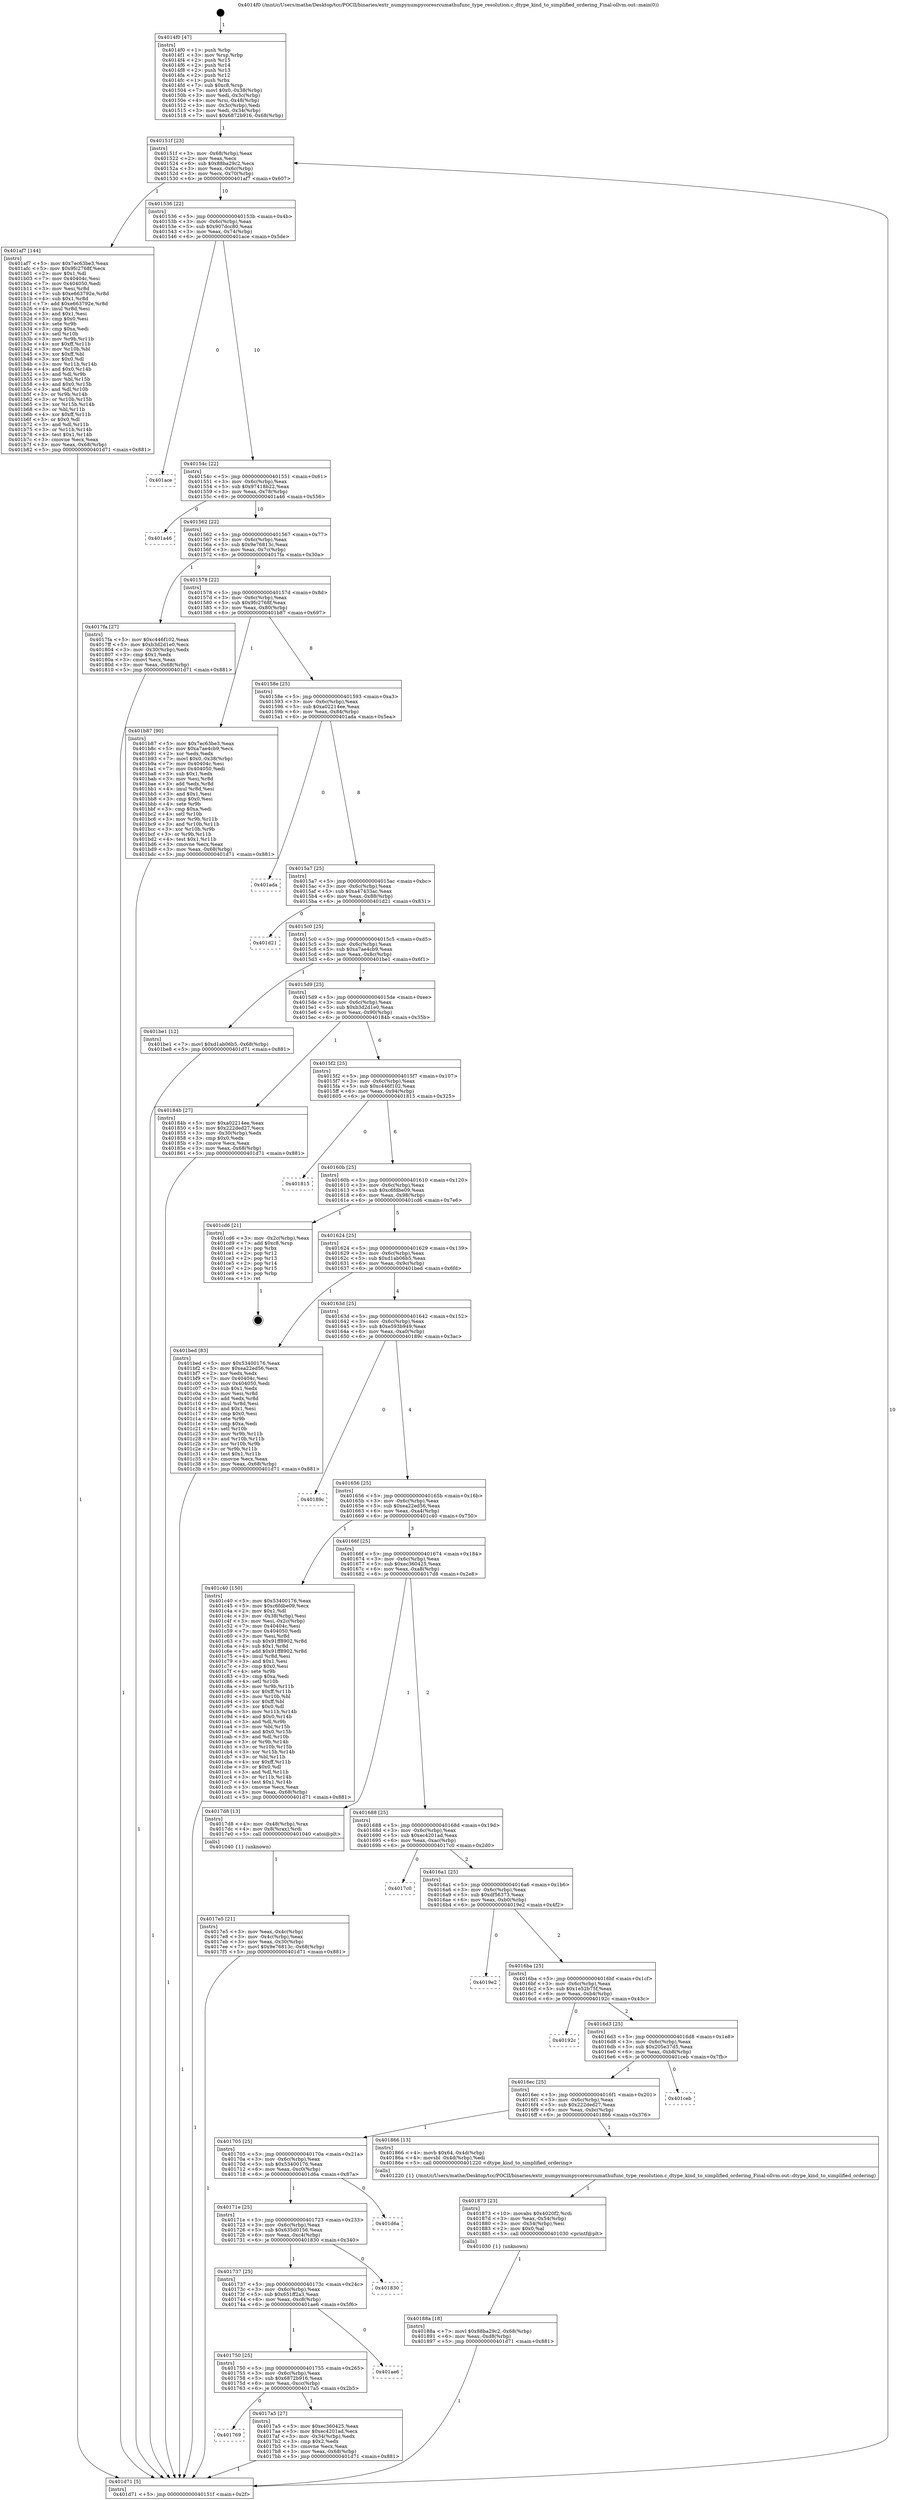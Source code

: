 digraph "0x4014f0" {
  label = "0x4014f0 (/mnt/c/Users/mathe/Desktop/tcc/POCII/binaries/extr_numpynumpycoresrcumathufunc_type_resolution.c_dtype_kind_to_simplified_ordering_Final-ollvm.out::main(0))"
  labelloc = "t"
  node[shape=record]

  Entry [label="",width=0.3,height=0.3,shape=circle,fillcolor=black,style=filled]
  "0x40151f" [label="{
     0x40151f [23]\l
     | [instrs]\l
     &nbsp;&nbsp;0x40151f \<+3\>: mov -0x68(%rbp),%eax\l
     &nbsp;&nbsp;0x401522 \<+2\>: mov %eax,%ecx\l
     &nbsp;&nbsp;0x401524 \<+6\>: sub $0x88ba29c2,%ecx\l
     &nbsp;&nbsp;0x40152a \<+3\>: mov %eax,-0x6c(%rbp)\l
     &nbsp;&nbsp;0x40152d \<+3\>: mov %ecx,-0x70(%rbp)\l
     &nbsp;&nbsp;0x401530 \<+6\>: je 0000000000401af7 \<main+0x607\>\l
  }"]
  "0x401af7" [label="{
     0x401af7 [144]\l
     | [instrs]\l
     &nbsp;&nbsp;0x401af7 \<+5\>: mov $0x7ec63be3,%eax\l
     &nbsp;&nbsp;0x401afc \<+5\>: mov $0x9fc2768f,%ecx\l
     &nbsp;&nbsp;0x401b01 \<+2\>: mov $0x1,%dl\l
     &nbsp;&nbsp;0x401b03 \<+7\>: mov 0x40404c,%esi\l
     &nbsp;&nbsp;0x401b0a \<+7\>: mov 0x404050,%edi\l
     &nbsp;&nbsp;0x401b11 \<+3\>: mov %esi,%r8d\l
     &nbsp;&nbsp;0x401b14 \<+7\>: sub $0xe663792e,%r8d\l
     &nbsp;&nbsp;0x401b1b \<+4\>: sub $0x1,%r8d\l
     &nbsp;&nbsp;0x401b1f \<+7\>: add $0xe663792e,%r8d\l
     &nbsp;&nbsp;0x401b26 \<+4\>: imul %r8d,%esi\l
     &nbsp;&nbsp;0x401b2a \<+3\>: and $0x1,%esi\l
     &nbsp;&nbsp;0x401b2d \<+3\>: cmp $0x0,%esi\l
     &nbsp;&nbsp;0x401b30 \<+4\>: sete %r9b\l
     &nbsp;&nbsp;0x401b34 \<+3\>: cmp $0xa,%edi\l
     &nbsp;&nbsp;0x401b37 \<+4\>: setl %r10b\l
     &nbsp;&nbsp;0x401b3b \<+3\>: mov %r9b,%r11b\l
     &nbsp;&nbsp;0x401b3e \<+4\>: xor $0xff,%r11b\l
     &nbsp;&nbsp;0x401b42 \<+3\>: mov %r10b,%bl\l
     &nbsp;&nbsp;0x401b45 \<+3\>: xor $0xff,%bl\l
     &nbsp;&nbsp;0x401b48 \<+3\>: xor $0x0,%dl\l
     &nbsp;&nbsp;0x401b4b \<+3\>: mov %r11b,%r14b\l
     &nbsp;&nbsp;0x401b4e \<+4\>: and $0x0,%r14b\l
     &nbsp;&nbsp;0x401b52 \<+3\>: and %dl,%r9b\l
     &nbsp;&nbsp;0x401b55 \<+3\>: mov %bl,%r15b\l
     &nbsp;&nbsp;0x401b58 \<+4\>: and $0x0,%r15b\l
     &nbsp;&nbsp;0x401b5c \<+3\>: and %dl,%r10b\l
     &nbsp;&nbsp;0x401b5f \<+3\>: or %r9b,%r14b\l
     &nbsp;&nbsp;0x401b62 \<+3\>: or %r10b,%r15b\l
     &nbsp;&nbsp;0x401b65 \<+3\>: xor %r15b,%r14b\l
     &nbsp;&nbsp;0x401b68 \<+3\>: or %bl,%r11b\l
     &nbsp;&nbsp;0x401b6b \<+4\>: xor $0xff,%r11b\l
     &nbsp;&nbsp;0x401b6f \<+3\>: or $0x0,%dl\l
     &nbsp;&nbsp;0x401b72 \<+3\>: and %dl,%r11b\l
     &nbsp;&nbsp;0x401b75 \<+3\>: or %r11b,%r14b\l
     &nbsp;&nbsp;0x401b78 \<+4\>: test $0x1,%r14b\l
     &nbsp;&nbsp;0x401b7c \<+3\>: cmovne %ecx,%eax\l
     &nbsp;&nbsp;0x401b7f \<+3\>: mov %eax,-0x68(%rbp)\l
     &nbsp;&nbsp;0x401b82 \<+5\>: jmp 0000000000401d71 \<main+0x881\>\l
  }"]
  "0x401536" [label="{
     0x401536 [22]\l
     | [instrs]\l
     &nbsp;&nbsp;0x401536 \<+5\>: jmp 000000000040153b \<main+0x4b\>\l
     &nbsp;&nbsp;0x40153b \<+3\>: mov -0x6c(%rbp),%eax\l
     &nbsp;&nbsp;0x40153e \<+5\>: sub $0x907dcc80,%eax\l
     &nbsp;&nbsp;0x401543 \<+3\>: mov %eax,-0x74(%rbp)\l
     &nbsp;&nbsp;0x401546 \<+6\>: je 0000000000401ace \<main+0x5de\>\l
  }"]
  Exit [label="",width=0.3,height=0.3,shape=circle,fillcolor=black,style=filled,peripheries=2]
  "0x401ace" [label="{
     0x401ace\l
  }", style=dashed]
  "0x40154c" [label="{
     0x40154c [22]\l
     | [instrs]\l
     &nbsp;&nbsp;0x40154c \<+5\>: jmp 0000000000401551 \<main+0x61\>\l
     &nbsp;&nbsp;0x401551 \<+3\>: mov -0x6c(%rbp),%eax\l
     &nbsp;&nbsp;0x401554 \<+5\>: sub $0x97418b22,%eax\l
     &nbsp;&nbsp;0x401559 \<+3\>: mov %eax,-0x78(%rbp)\l
     &nbsp;&nbsp;0x40155c \<+6\>: je 0000000000401a46 \<main+0x556\>\l
  }"]
  "0x40188a" [label="{
     0x40188a [18]\l
     | [instrs]\l
     &nbsp;&nbsp;0x40188a \<+7\>: movl $0x88ba29c2,-0x68(%rbp)\l
     &nbsp;&nbsp;0x401891 \<+6\>: mov %eax,-0xd8(%rbp)\l
     &nbsp;&nbsp;0x401897 \<+5\>: jmp 0000000000401d71 \<main+0x881\>\l
  }"]
  "0x401a46" [label="{
     0x401a46\l
  }", style=dashed]
  "0x401562" [label="{
     0x401562 [22]\l
     | [instrs]\l
     &nbsp;&nbsp;0x401562 \<+5\>: jmp 0000000000401567 \<main+0x77\>\l
     &nbsp;&nbsp;0x401567 \<+3\>: mov -0x6c(%rbp),%eax\l
     &nbsp;&nbsp;0x40156a \<+5\>: sub $0x9e76813c,%eax\l
     &nbsp;&nbsp;0x40156f \<+3\>: mov %eax,-0x7c(%rbp)\l
     &nbsp;&nbsp;0x401572 \<+6\>: je 00000000004017fa \<main+0x30a\>\l
  }"]
  "0x401873" [label="{
     0x401873 [23]\l
     | [instrs]\l
     &nbsp;&nbsp;0x401873 \<+10\>: movabs $0x4020f2,%rdi\l
     &nbsp;&nbsp;0x40187d \<+3\>: mov %eax,-0x54(%rbp)\l
     &nbsp;&nbsp;0x401880 \<+3\>: mov -0x54(%rbp),%esi\l
     &nbsp;&nbsp;0x401883 \<+2\>: mov $0x0,%al\l
     &nbsp;&nbsp;0x401885 \<+5\>: call 0000000000401030 \<printf@plt\>\l
     | [calls]\l
     &nbsp;&nbsp;0x401030 \{1\} (unknown)\l
  }"]
  "0x4017fa" [label="{
     0x4017fa [27]\l
     | [instrs]\l
     &nbsp;&nbsp;0x4017fa \<+5\>: mov $0xc446f102,%eax\l
     &nbsp;&nbsp;0x4017ff \<+5\>: mov $0xb3d2d1e0,%ecx\l
     &nbsp;&nbsp;0x401804 \<+3\>: mov -0x30(%rbp),%edx\l
     &nbsp;&nbsp;0x401807 \<+3\>: cmp $0x1,%edx\l
     &nbsp;&nbsp;0x40180a \<+3\>: cmovl %ecx,%eax\l
     &nbsp;&nbsp;0x40180d \<+3\>: mov %eax,-0x68(%rbp)\l
     &nbsp;&nbsp;0x401810 \<+5\>: jmp 0000000000401d71 \<main+0x881\>\l
  }"]
  "0x401578" [label="{
     0x401578 [22]\l
     | [instrs]\l
     &nbsp;&nbsp;0x401578 \<+5\>: jmp 000000000040157d \<main+0x8d\>\l
     &nbsp;&nbsp;0x40157d \<+3\>: mov -0x6c(%rbp),%eax\l
     &nbsp;&nbsp;0x401580 \<+5\>: sub $0x9fc2768f,%eax\l
     &nbsp;&nbsp;0x401585 \<+3\>: mov %eax,-0x80(%rbp)\l
     &nbsp;&nbsp;0x401588 \<+6\>: je 0000000000401b87 \<main+0x697\>\l
  }"]
  "0x4017e5" [label="{
     0x4017e5 [21]\l
     | [instrs]\l
     &nbsp;&nbsp;0x4017e5 \<+3\>: mov %eax,-0x4c(%rbp)\l
     &nbsp;&nbsp;0x4017e8 \<+3\>: mov -0x4c(%rbp),%eax\l
     &nbsp;&nbsp;0x4017eb \<+3\>: mov %eax,-0x30(%rbp)\l
     &nbsp;&nbsp;0x4017ee \<+7\>: movl $0x9e76813c,-0x68(%rbp)\l
     &nbsp;&nbsp;0x4017f5 \<+5\>: jmp 0000000000401d71 \<main+0x881\>\l
  }"]
  "0x401b87" [label="{
     0x401b87 [90]\l
     | [instrs]\l
     &nbsp;&nbsp;0x401b87 \<+5\>: mov $0x7ec63be3,%eax\l
     &nbsp;&nbsp;0x401b8c \<+5\>: mov $0xa7ae4cb9,%ecx\l
     &nbsp;&nbsp;0x401b91 \<+2\>: xor %edx,%edx\l
     &nbsp;&nbsp;0x401b93 \<+7\>: movl $0x0,-0x38(%rbp)\l
     &nbsp;&nbsp;0x401b9a \<+7\>: mov 0x40404c,%esi\l
     &nbsp;&nbsp;0x401ba1 \<+7\>: mov 0x404050,%edi\l
     &nbsp;&nbsp;0x401ba8 \<+3\>: sub $0x1,%edx\l
     &nbsp;&nbsp;0x401bab \<+3\>: mov %esi,%r8d\l
     &nbsp;&nbsp;0x401bae \<+3\>: add %edx,%r8d\l
     &nbsp;&nbsp;0x401bb1 \<+4\>: imul %r8d,%esi\l
     &nbsp;&nbsp;0x401bb5 \<+3\>: and $0x1,%esi\l
     &nbsp;&nbsp;0x401bb8 \<+3\>: cmp $0x0,%esi\l
     &nbsp;&nbsp;0x401bbb \<+4\>: sete %r9b\l
     &nbsp;&nbsp;0x401bbf \<+3\>: cmp $0xa,%edi\l
     &nbsp;&nbsp;0x401bc2 \<+4\>: setl %r10b\l
     &nbsp;&nbsp;0x401bc6 \<+3\>: mov %r9b,%r11b\l
     &nbsp;&nbsp;0x401bc9 \<+3\>: and %r10b,%r11b\l
     &nbsp;&nbsp;0x401bcc \<+3\>: xor %r10b,%r9b\l
     &nbsp;&nbsp;0x401bcf \<+3\>: or %r9b,%r11b\l
     &nbsp;&nbsp;0x401bd2 \<+4\>: test $0x1,%r11b\l
     &nbsp;&nbsp;0x401bd6 \<+3\>: cmovne %ecx,%eax\l
     &nbsp;&nbsp;0x401bd9 \<+3\>: mov %eax,-0x68(%rbp)\l
     &nbsp;&nbsp;0x401bdc \<+5\>: jmp 0000000000401d71 \<main+0x881\>\l
  }"]
  "0x40158e" [label="{
     0x40158e [25]\l
     | [instrs]\l
     &nbsp;&nbsp;0x40158e \<+5\>: jmp 0000000000401593 \<main+0xa3\>\l
     &nbsp;&nbsp;0x401593 \<+3\>: mov -0x6c(%rbp),%eax\l
     &nbsp;&nbsp;0x401596 \<+5\>: sub $0xa02214ee,%eax\l
     &nbsp;&nbsp;0x40159b \<+6\>: mov %eax,-0x84(%rbp)\l
     &nbsp;&nbsp;0x4015a1 \<+6\>: je 0000000000401ada \<main+0x5ea\>\l
  }"]
  "0x4014f0" [label="{
     0x4014f0 [47]\l
     | [instrs]\l
     &nbsp;&nbsp;0x4014f0 \<+1\>: push %rbp\l
     &nbsp;&nbsp;0x4014f1 \<+3\>: mov %rsp,%rbp\l
     &nbsp;&nbsp;0x4014f4 \<+2\>: push %r15\l
     &nbsp;&nbsp;0x4014f6 \<+2\>: push %r14\l
     &nbsp;&nbsp;0x4014f8 \<+2\>: push %r13\l
     &nbsp;&nbsp;0x4014fa \<+2\>: push %r12\l
     &nbsp;&nbsp;0x4014fc \<+1\>: push %rbx\l
     &nbsp;&nbsp;0x4014fd \<+7\>: sub $0xc8,%rsp\l
     &nbsp;&nbsp;0x401504 \<+7\>: movl $0x0,-0x38(%rbp)\l
     &nbsp;&nbsp;0x40150b \<+3\>: mov %edi,-0x3c(%rbp)\l
     &nbsp;&nbsp;0x40150e \<+4\>: mov %rsi,-0x48(%rbp)\l
     &nbsp;&nbsp;0x401512 \<+3\>: mov -0x3c(%rbp),%edi\l
     &nbsp;&nbsp;0x401515 \<+3\>: mov %edi,-0x34(%rbp)\l
     &nbsp;&nbsp;0x401518 \<+7\>: movl $0x6872b916,-0x68(%rbp)\l
  }"]
  "0x401ada" [label="{
     0x401ada\l
  }", style=dashed]
  "0x4015a7" [label="{
     0x4015a7 [25]\l
     | [instrs]\l
     &nbsp;&nbsp;0x4015a7 \<+5\>: jmp 00000000004015ac \<main+0xbc\>\l
     &nbsp;&nbsp;0x4015ac \<+3\>: mov -0x6c(%rbp),%eax\l
     &nbsp;&nbsp;0x4015af \<+5\>: sub $0xa47433ac,%eax\l
     &nbsp;&nbsp;0x4015b4 \<+6\>: mov %eax,-0x88(%rbp)\l
     &nbsp;&nbsp;0x4015ba \<+6\>: je 0000000000401d21 \<main+0x831\>\l
  }"]
  "0x401d71" [label="{
     0x401d71 [5]\l
     | [instrs]\l
     &nbsp;&nbsp;0x401d71 \<+5\>: jmp 000000000040151f \<main+0x2f\>\l
  }"]
  "0x401d21" [label="{
     0x401d21\l
  }", style=dashed]
  "0x4015c0" [label="{
     0x4015c0 [25]\l
     | [instrs]\l
     &nbsp;&nbsp;0x4015c0 \<+5\>: jmp 00000000004015c5 \<main+0xd5\>\l
     &nbsp;&nbsp;0x4015c5 \<+3\>: mov -0x6c(%rbp),%eax\l
     &nbsp;&nbsp;0x4015c8 \<+5\>: sub $0xa7ae4cb9,%eax\l
     &nbsp;&nbsp;0x4015cd \<+6\>: mov %eax,-0x8c(%rbp)\l
     &nbsp;&nbsp;0x4015d3 \<+6\>: je 0000000000401be1 \<main+0x6f1\>\l
  }"]
  "0x401769" [label="{
     0x401769\l
  }", style=dashed]
  "0x401be1" [label="{
     0x401be1 [12]\l
     | [instrs]\l
     &nbsp;&nbsp;0x401be1 \<+7\>: movl $0xd1ab06b5,-0x68(%rbp)\l
     &nbsp;&nbsp;0x401be8 \<+5\>: jmp 0000000000401d71 \<main+0x881\>\l
  }"]
  "0x4015d9" [label="{
     0x4015d9 [25]\l
     | [instrs]\l
     &nbsp;&nbsp;0x4015d9 \<+5\>: jmp 00000000004015de \<main+0xee\>\l
     &nbsp;&nbsp;0x4015de \<+3\>: mov -0x6c(%rbp),%eax\l
     &nbsp;&nbsp;0x4015e1 \<+5\>: sub $0xb3d2d1e0,%eax\l
     &nbsp;&nbsp;0x4015e6 \<+6\>: mov %eax,-0x90(%rbp)\l
     &nbsp;&nbsp;0x4015ec \<+6\>: je 000000000040184b \<main+0x35b\>\l
  }"]
  "0x4017a5" [label="{
     0x4017a5 [27]\l
     | [instrs]\l
     &nbsp;&nbsp;0x4017a5 \<+5\>: mov $0xec360425,%eax\l
     &nbsp;&nbsp;0x4017aa \<+5\>: mov $0xec4201ad,%ecx\l
     &nbsp;&nbsp;0x4017af \<+3\>: mov -0x34(%rbp),%edx\l
     &nbsp;&nbsp;0x4017b2 \<+3\>: cmp $0x2,%edx\l
     &nbsp;&nbsp;0x4017b5 \<+3\>: cmovne %ecx,%eax\l
     &nbsp;&nbsp;0x4017b8 \<+3\>: mov %eax,-0x68(%rbp)\l
     &nbsp;&nbsp;0x4017bb \<+5\>: jmp 0000000000401d71 \<main+0x881\>\l
  }"]
  "0x40184b" [label="{
     0x40184b [27]\l
     | [instrs]\l
     &nbsp;&nbsp;0x40184b \<+5\>: mov $0xa02214ee,%eax\l
     &nbsp;&nbsp;0x401850 \<+5\>: mov $0x222ded27,%ecx\l
     &nbsp;&nbsp;0x401855 \<+3\>: mov -0x30(%rbp),%edx\l
     &nbsp;&nbsp;0x401858 \<+3\>: cmp $0x0,%edx\l
     &nbsp;&nbsp;0x40185b \<+3\>: cmove %ecx,%eax\l
     &nbsp;&nbsp;0x40185e \<+3\>: mov %eax,-0x68(%rbp)\l
     &nbsp;&nbsp;0x401861 \<+5\>: jmp 0000000000401d71 \<main+0x881\>\l
  }"]
  "0x4015f2" [label="{
     0x4015f2 [25]\l
     | [instrs]\l
     &nbsp;&nbsp;0x4015f2 \<+5\>: jmp 00000000004015f7 \<main+0x107\>\l
     &nbsp;&nbsp;0x4015f7 \<+3\>: mov -0x6c(%rbp),%eax\l
     &nbsp;&nbsp;0x4015fa \<+5\>: sub $0xc446f102,%eax\l
     &nbsp;&nbsp;0x4015ff \<+6\>: mov %eax,-0x94(%rbp)\l
     &nbsp;&nbsp;0x401605 \<+6\>: je 0000000000401815 \<main+0x325\>\l
  }"]
  "0x401750" [label="{
     0x401750 [25]\l
     | [instrs]\l
     &nbsp;&nbsp;0x401750 \<+5\>: jmp 0000000000401755 \<main+0x265\>\l
     &nbsp;&nbsp;0x401755 \<+3\>: mov -0x6c(%rbp),%eax\l
     &nbsp;&nbsp;0x401758 \<+5\>: sub $0x6872b916,%eax\l
     &nbsp;&nbsp;0x40175d \<+6\>: mov %eax,-0xcc(%rbp)\l
     &nbsp;&nbsp;0x401763 \<+6\>: je 00000000004017a5 \<main+0x2b5\>\l
  }"]
  "0x401815" [label="{
     0x401815\l
  }", style=dashed]
  "0x40160b" [label="{
     0x40160b [25]\l
     | [instrs]\l
     &nbsp;&nbsp;0x40160b \<+5\>: jmp 0000000000401610 \<main+0x120\>\l
     &nbsp;&nbsp;0x401610 \<+3\>: mov -0x6c(%rbp),%eax\l
     &nbsp;&nbsp;0x401613 \<+5\>: sub $0xc6fdbe09,%eax\l
     &nbsp;&nbsp;0x401618 \<+6\>: mov %eax,-0x98(%rbp)\l
     &nbsp;&nbsp;0x40161e \<+6\>: je 0000000000401cd6 \<main+0x7e6\>\l
  }"]
  "0x401ae6" [label="{
     0x401ae6\l
  }", style=dashed]
  "0x401cd6" [label="{
     0x401cd6 [21]\l
     | [instrs]\l
     &nbsp;&nbsp;0x401cd6 \<+3\>: mov -0x2c(%rbp),%eax\l
     &nbsp;&nbsp;0x401cd9 \<+7\>: add $0xc8,%rsp\l
     &nbsp;&nbsp;0x401ce0 \<+1\>: pop %rbx\l
     &nbsp;&nbsp;0x401ce1 \<+2\>: pop %r12\l
     &nbsp;&nbsp;0x401ce3 \<+2\>: pop %r13\l
     &nbsp;&nbsp;0x401ce5 \<+2\>: pop %r14\l
     &nbsp;&nbsp;0x401ce7 \<+2\>: pop %r15\l
     &nbsp;&nbsp;0x401ce9 \<+1\>: pop %rbp\l
     &nbsp;&nbsp;0x401cea \<+1\>: ret\l
  }"]
  "0x401624" [label="{
     0x401624 [25]\l
     | [instrs]\l
     &nbsp;&nbsp;0x401624 \<+5\>: jmp 0000000000401629 \<main+0x139\>\l
     &nbsp;&nbsp;0x401629 \<+3\>: mov -0x6c(%rbp),%eax\l
     &nbsp;&nbsp;0x40162c \<+5\>: sub $0xd1ab06b5,%eax\l
     &nbsp;&nbsp;0x401631 \<+6\>: mov %eax,-0x9c(%rbp)\l
     &nbsp;&nbsp;0x401637 \<+6\>: je 0000000000401bed \<main+0x6fd\>\l
  }"]
  "0x401737" [label="{
     0x401737 [25]\l
     | [instrs]\l
     &nbsp;&nbsp;0x401737 \<+5\>: jmp 000000000040173c \<main+0x24c\>\l
     &nbsp;&nbsp;0x40173c \<+3\>: mov -0x6c(%rbp),%eax\l
     &nbsp;&nbsp;0x40173f \<+5\>: sub $0x651ff2a3,%eax\l
     &nbsp;&nbsp;0x401744 \<+6\>: mov %eax,-0xc8(%rbp)\l
     &nbsp;&nbsp;0x40174a \<+6\>: je 0000000000401ae6 \<main+0x5f6\>\l
  }"]
  "0x401bed" [label="{
     0x401bed [83]\l
     | [instrs]\l
     &nbsp;&nbsp;0x401bed \<+5\>: mov $0x53400176,%eax\l
     &nbsp;&nbsp;0x401bf2 \<+5\>: mov $0xea22ed56,%ecx\l
     &nbsp;&nbsp;0x401bf7 \<+2\>: xor %edx,%edx\l
     &nbsp;&nbsp;0x401bf9 \<+7\>: mov 0x40404c,%esi\l
     &nbsp;&nbsp;0x401c00 \<+7\>: mov 0x404050,%edi\l
     &nbsp;&nbsp;0x401c07 \<+3\>: sub $0x1,%edx\l
     &nbsp;&nbsp;0x401c0a \<+3\>: mov %esi,%r8d\l
     &nbsp;&nbsp;0x401c0d \<+3\>: add %edx,%r8d\l
     &nbsp;&nbsp;0x401c10 \<+4\>: imul %r8d,%esi\l
     &nbsp;&nbsp;0x401c14 \<+3\>: and $0x1,%esi\l
     &nbsp;&nbsp;0x401c17 \<+3\>: cmp $0x0,%esi\l
     &nbsp;&nbsp;0x401c1a \<+4\>: sete %r9b\l
     &nbsp;&nbsp;0x401c1e \<+3\>: cmp $0xa,%edi\l
     &nbsp;&nbsp;0x401c21 \<+4\>: setl %r10b\l
     &nbsp;&nbsp;0x401c25 \<+3\>: mov %r9b,%r11b\l
     &nbsp;&nbsp;0x401c28 \<+3\>: and %r10b,%r11b\l
     &nbsp;&nbsp;0x401c2b \<+3\>: xor %r10b,%r9b\l
     &nbsp;&nbsp;0x401c2e \<+3\>: or %r9b,%r11b\l
     &nbsp;&nbsp;0x401c31 \<+4\>: test $0x1,%r11b\l
     &nbsp;&nbsp;0x401c35 \<+3\>: cmovne %ecx,%eax\l
     &nbsp;&nbsp;0x401c38 \<+3\>: mov %eax,-0x68(%rbp)\l
     &nbsp;&nbsp;0x401c3b \<+5\>: jmp 0000000000401d71 \<main+0x881\>\l
  }"]
  "0x40163d" [label="{
     0x40163d [25]\l
     | [instrs]\l
     &nbsp;&nbsp;0x40163d \<+5\>: jmp 0000000000401642 \<main+0x152\>\l
     &nbsp;&nbsp;0x401642 \<+3\>: mov -0x6c(%rbp),%eax\l
     &nbsp;&nbsp;0x401645 \<+5\>: sub $0xe593b949,%eax\l
     &nbsp;&nbsp;0x40164a \<+6\>: mov %eax,-0xa0(%rbp)\l
     &nbsp;&nbsp;0x401650 \<+6\>: je 000000000040189c \<main+0x3ac\>\l
  }"]
  "0x401830" [label="{
     0x401830\l
  }", style=dashed]
  "0x40189c" [label="{
     0x40189c\l
  }", style=dashed]
  "0x401656" [label="{
     0x401656 [25]\l
     | [instrs]\l
     &nbsp;&nbsp;0x401656 \<+5\>: jmp 000000000040165b \<main+0x16b\>\l
     &nbsp;&nbsp;0x40165b \<+3\>: mov -0x6c(%rbp),%eax\l
     &nbsp;&nbsp;0x40165e \<+5\>: sub $0xea22ed56,%eax\l
     &nbsp;&nbsp;0x401663 \<+6\>: mov %eax,-0xa4(%rbp)\l
     &nbsp;&nbsp;0x401669 \<+6\>: je 0000000000401c40 \<main+0x750\>\l
  }"]
  "0x40171e" [label="{
     0x40171e [25]\l
     | [instrs]\l
     &nbsp;&nbsp;0x40171e \<+5\>: jmp 0000000000401723 \<main+0x233\>\l
     &nbsp;&nbsp;0x401723 \<+3\>: mov -0x6c(%rbp),%eax\l
     &nbsp;&nbsp;0x401726 \<+5\>: sub $0x635d0156,%eax\l
     &nbsp;&nbsp;0x40172b \<+6\>: mov %eax,-0xc4(%rbp)\l
     &nbsp;&nbsp;0x401731 \<+6\>: je 0000000000401830 \<main+0x340\>\l
  }"]
  "0x401c40" [label="{
     0x401c40 [150]\l
     | [instrs]\l
     &nbsp;&nbsp;0x401c40 \<+5\>: mov $0x53400176,%eax\l
     &nbsp;&nbsp;0x401c45 \<+5\>: mov $0xc6fdbe09,%ecx\l
     &nbsp;&nbsp;0x401c4a \<+2\>: mov $0x1,%dl\l
     &nbsp;&nbsp;0x401c4c \<+3\>: mov -0x38(%rbp),%esi\l
     &nbsp;&nbsp;0x401c4f \<+3\>: mov %esi,-0x2c(%rbp)\l
     &nbsp;&nbsp;0x401c52 \<+7\>: mov 0x40404c,%esi\l
     &nbsp;&nbsp;0x401c59 \<+7\>: mov 0x404050,%edi\l
     &nbsp;&nbsp;0x401c60 \<+3\>: mov %esi,%r8d\l
     &nbsp;&nbsp;0x401c63 \<+7\>: sub $0x91ff8902,%r8d\l
     &nbsp;&nbsp;0x401c6a \<+4\>: sub $0x1,%r8d\l
     &nbsp;&nbsp;0x401c6e \<+7\>: add $0x91ff8902,%r8d\l
     &nbsp;&nbsp;0x401c75 \<+4\>: imul %r8d,%esi\l
     &nbsp;&nbsp;0x401c79 \<+3\>: and $0x1,%esi\l
     &nbsp;&nbsp;0x401c7c \<+3\>: cmp $0x0,%esi\l
     &nbsp;&nbsp;0x401c7f \<+4\>: sete %r9b\l
     &nbsp;&nbsp;0x401c83 \<+3\>: cmp $0xa,%edi\l
     &nbsp;&nbsp;0x401c86 \<+4\>: setl %r10b\l
     &nbsp;&nbsp;0x401c8a \<+3\>: mov %r9b,%r11b\l
     &nbsp;&nbsp;0x401c8d \<+4\>: xor $0xff,%r11b\l
     &nbsp;&nbsp;0x401c91 \<+3\>: mov %r10b,%bl\l
     &nbsp;&nbsp;0x401c94 \<+3\>: xor $0xff,%bl\l
     &nbsp;&nbsp;0x401c97 \<+3\>: xor $0x0,%dl\l
     &nbsp;&nbsp;0x401c9a \<+3\>: mov %r11b,%r14b\l
     &nbsp;&nbsp;0x401c9d \<+4\>: and $0x0,%r14b\l
     &nbsp;&nbsp;0x401ca1 \<+3\>: and %dl,%r9b\l
     &nbsp;&nbsp;0x401ca4 \<+3\>: mov %bl,%r15b\l
     &nbsp;&nbsp;0x401ca7 \<+4\>: and $0x0,%r15b\l
     &nbsp;&nbsp;0x401cab \<+3\>: and %dl,%r10b\l
     &nbsp;&nbsp;0x401cae \<+3\>: or %r9b,%r14b\l
     &nbsp;&nbsp;0x401cb1 \<+3\>: or %r10b,%r15b\l
     &nbsp;&nbsp;0x401cb4 \<+3\>: xor %r15b,%r14b\l
     &nbsp;&nbsp;0x401cb7 \<+3\>: or %bl,%r11b\l
     &nbsp;&nbsp;0x401cba \<+4\>: xor $0xff,%r11b\l
     &nbsp;&nbsp;0x401cbe \<+3\>: or $0x0,%dl\l
     &nbsp;&nbsp;0x401cc1 \<+3\>: and %dl,%r11b\l
     &nbsp;&nbsp;0x401cc4 \<+3\>: or %r11b,%r14b\l
     &nbsp;&nbsp;0x401cc7 \<+4\>: test $0x1,%r14b\l
     &nbsp;&nbsp;0x401ccb \<+3\>: cmovne %ecx,%eax\l
     &nbsp;&nbsp;0x401cce \<+3\>: mov %eax,-0x68(%rbp)\l
     &nbsp;&nbsp;0x401cd1 \<+5\>: jmp 0000000000401d71 \<main+0x881\>\l
  }"]
  "0x40166f" [label="{
     0x40166f [25]\l
     | [instrs]\l
     &nbsp;&nbsp;0x40166f \<+5\>: jmp 0000000000401674 \<main+0x184\>\l
     &nbsp;&nbsp;0x401674 \<+3\>: mov -0x6c(%rbp),%eax\l
     &nbsp;&nbsp;0x401677 \<+5\>: sub $0xec360425,%eax\l
     &nbsp;&nbsp;0x40167c \<+6\>: mov %eax,-0xa8(%rbp)\l
     &nbsp;&nbsp;0x401682 \<+6\>: je 00000000004017d8 \<main+0x2e8\>\l
  }"]
  "0x401d6a" [label="{
     0x401d6a\l
  }", style=dashed]
  "0x4017d8" [label="{
     0x4017d8 [13]\l
     | [instrs]\l
     &nbsp;&nbsp;0x4017d8 \<+4\>: mov -0x48(%rbp),%rax\l
     &nbsp;&nbsp;0x4017dc \<+4\>: mov 0x8(%rax),%rdi\l
     &nbsp;&nbsp;0x4017e0 \<+5\>: call 0000000000401040 \<atoi@plt\>\l
     | [calls]\l
     &nbsp;&nbsp;0x401040 \{1\} (unknown)\l
  }"]
  "0x401688" [label="{
     0x401688 [25]\l
     | [instrs]\l
     &nbsp;&nbsp;0x401688 \<+5\>: jmp 000000000040168d \<main+0x19d\>\l
     &nbsp;&nbsp;0x40168d \<+3\>: mov -0x6c(%rbp),%eax\l
     &nbsp;&nbsp;0x401690 \<+5\>: sub $0xec4201ad,%eax\l
     &nbsp;&nbsp;0x401695 \<+6\>: mov %eax,-0xac(%rbp)\l
     &nbsp;&nbsp;0x40169b \<+6\>: je 00000000004017c0 \<main+0x2d0\>\l
  }"]
  "0x401705" [label="{
     0x401705 [25]\l
     | [instrs]\l
     &nbsp;&nbsp;0x401705 \<+5\>: jmp 000000000040170a \<main+0x21a\>\l
     &nbsp;&nbsp;0x40170a \<+3\>: mov -0x6c(%rbp),%eax\l
     &nbsp;&nbsp;0x40170d \<+5\>: sub $0x53400176,%eax\l
     &nbsp;&nbsp;0x401712 \<+6\>: mov %eax,-0xc0(%rbp)\l
     &nbsp;&nbsp;0x401718 \<+6\>: je 0000000000401d6a \<main+0x87a\>\l
  }"]
  "0x4017c0" [label="{
     0x4017c0\l
  }", style=dashed]
  "0x4016a1" [label="{
     0x4016a1 [25]\l
     | [instrs]\l
     &nbsp;&nbsp;0x4016a1 \<+5\>: jmp 00000000004016a6 \<main+0x1b6\>\l
     &nbsp;&nbsp;0x4016a6 \<+3\>: mov -0x6c(%rbp),%eax\l
     &nbsp;&nbsp;0x4016a9 \<+5\>: sub $0xdf56373,%eax\l
     &nbsp;&nbsp;0x4016ae \<+6\>: mov %eax,-0xb0(%rbp)\l
     &nbsp;&nbsp;0x4016b4 \<+6\>: je 00000000004019e2 \<main+0x4f2\>\l
  }"]
  "0x401866" [label="{
     0x401866 [13]\l
     | [instrs]\l
     &nbsp;&nbsp;0x401866 \<+4\>: movb $0x64,-0x4d(%rbp)\l
     &nbsp;&nbsp;0x40186a \<+4\>: movsbl -0x4d(%rbp),%edi\l
     &nbsp;&nbsp;0x40186e \<+5\>: call 0000000000401220 \<dtype_kind_to_simplified_ordering\>\l
     | [calls]\l
     &nbsp;&nbsp;0x401220 \{1\} (/mnt/c/Users/mathe/Desktop/tcc/POCII/binaries/extr_numpynumpycoresrcumathufunc_type_resolution.c_dtype_kind_to_simplified_ordering_Final-ollvm.out::dtype_kind_to_simplified_ordering)\l
  }"]
  "0x4019e2" [label="{
     0x4019e2\l
  }", style=dashed]
  "0x4016ba" [label="{
     0x4016ba [25]\l
     | [instrs]\l
     &nbsp;&nbsp;0x4016ba \<+5\>: jmp 00000000004016bf \<main+0x1cf\>\l
     &nbsp;&nbsp;0x4016bf \<+3\>: mov -0x6c(%rbp),%eax\l
     &nbsp;&nbsp;0x4016c2 \<+5\>: sub $0x1e52b75f,%eax\l
     &nbsp;&nbsp;0x4016c7 \<+6\>: mov %eax,-0xb4(%rbp)\l
     &nbsp;&nbsp;0x4016cd \<+6\>: je 000000000040192c \<main+0x43c\>\l
  }"]
  "0x4016ec" [label="{
     0x4016ec [25]\l
     | [instrs]\l
     &nbsp;&nbsp;0x4016ec \<+5\>: jmp 00000000004016f1 \<main+0x201\>\l
     &nbsp;&nbsp;0x4016f1 \<+3\>: mov -0x6c(%rbp),%eax\l
     &nbsp;&nbsp;0x4016f4 \<+5\>: sub $0x222ded27,%eax\l
     &nbsp;&nbsp;0x4016f9 \<+6\>: mov %eax,-0xbc(%rbp)\l
     &nbsp;&nbsp;0x4016ff \<+6\>: je 0000000000401866 \<main+0x376\>\l
  }"]
  "0x40192c" [label="{
     0x40192c\l
  }", style=dashed]
  "0x4016d3" [label="{
     0x4016d3 [25]\l
     | [instrs]\l
     &nbsp;&nbsp;0x4016d3 \<+5\>: jmp 00000000004016d8 \<main+0x1e8\>\l
     &nbsp;&nbsp;0x4016d8 \<+3\>: mov -0x6c(%rbp),%eax\l
     &nbsp;&nbsp;0x4016db \<+5\>: sub $0x205e37d5,%eax\l
     &nbsp;&nbsp;0x4016e0 \<+6\>: mov %eax,-0xb8(%rbp)\l
     &nbsp;&nbsp;0x4016e6 \<+6\>: je 0000000000401ceb \<main+0x7fb\>\l
  }"]
  "0x401ceb" [label="{
     0x401ceb\l
  }", style=dashed]
  Entry -> "0x4014f0" [label=" 1"]
  "0x40151f" -> "0x401af7" [label=" 1"]
  "0x40151f" -> "0x401536" [label=" 10"]
  "0x401cd6" -> Exit [label=" 1"]
  "0x401536" -> "0x401ace" [label=" 0"]
  "0x401536" -> "0x40154c" [label=" 10"]
  "0x401c40" -> "0x401d71" [label=" 1"]
  "0x40154c" -> "0x401a46" [label=" 0"]
  "0x40154c" -> "0x401562" [label=" 10"]
  "0x401bed" -> "0x401d71" [label=" 1"]
  "0x401562" -> "0x4017fa" [label=" 1"]
  "0x401562" -> "0x401578" [label=" 9"]
  "0x401be1" -> "0x401d71" [label=" 1"]
  "0x401578" -> "0x401b87" [label=" 1"]
  "0x401578" -> "0x40158e" [label=" 8"]
  "0x401b87" -> "0x401d71" [label=" 1"]
  "0x40158e" -> "0x401ada" [label=" 0"]
  "0x40158e" -> "0x4015a7" [label=" 8"]
  "0x401af7" -> "0x401d71" [label=" 1"]
  "0x4015a7" -> "0x401d21" [label=" 0"]
  "0x4015a7" -> "0x4015c0" [label=" 8"]
  "0x40188a" -> "0x401d71" [label=" 1"]
  "0x4015c0" -> "0x401be1" [label=" 1"]
  "0x4015c0" -> "0x4015d9" [label=" 7"]
  "0x401873" -> "0x40188a" [label=" 1"]
  "0x4015d9" -> "0x40184b" [label=" 1"]
  "0x4015d9" -> "0x4015f2" [label=" 6"]
  "0x401866" -> "0x401873" [label=" 1"]
  "0x4015f2" -> "0x401815" [label=" 0"]
  "0x4015f2" -> "0x40160b" [label=" 6"]
  "0x4017fa" -> "0x401d71" [label=" 1"]
  "0x40160b" -> "0x401cd6" [label=" 1"]
  "0x40160b" -> "0x401624" [label=" 5"]
  "0x4017e5" -> "0x401d71" [label=" 1"]
  "0x401624" -> "0x401bed" [label=" 1"]
  "0x401624" -> "0x40163d" [label=" 4"]
  "0x401d71" -> "0x40151f" [label=" 10"]
  "0x40163d" -> "0x40189c" [label=" 0"]
  "0x40163d" -> "0x401656" [label=" 4"]
  "0x4014f0" -> "0x40151f" [label=" 1"]
  "0x401656" -> "0x401c40" [label=" 1"]
  "0x401656" -> "0x40166f" [label=" 3"]
  "0x401750" -> "0x401769" [label=" 0"]
  "0x40166f" -> "0x4017d8" [label=" 1"]
  "0x40166f" -> "0x401688" [label=" 2"]
  "0x401750" -> "0x4017a5" [label=" 1"]
  "0x401688" -> "0x4017c0" [label=" 0"]
  "0x401688" -> "0x4016a1" [label=" 2"]
  "0x401737" -> "0x401750" [label=" 1"]
  "0x4016a1" -> "0x4019e2" [label=" 0"]
  "0x4016a1" -> "0x4016ba" [label=" 2"]
  "0x401737" -> "0x401ae6" [label=" 0"]
  "0x4016ba" -> "0x40192c" [label=" 0"]
  "0x4016ba" -> "0x4016d3" [label=" 2"]
  "0x40171e" -> "0x401737" [label=" 1"]
  "0x4016d3" -> "0x401ceb" [label=" 0"]
  "0x4016d3" -> "0x4016ec" [label=" 2"]
  "0x4017d8" -> "0x4017e5" [label=" 1"]
  "0x4016ec" -> "0x401866" [label=" 1"]
  "0x4016ec" -> "0x401705" [label=" 1"]
  "0x40184b" -> "0x401d71" [label=" 1"]
  "0x401705" -> "0x401d6a" [label=" 0"]
  "0x401705" -> "0x40171e" [label=" 1"]
  "0x4017a5" -> "0x401d71" [label=" 1"]
  "0x40171e" -> "0x401830" [label=" 0"]
}

